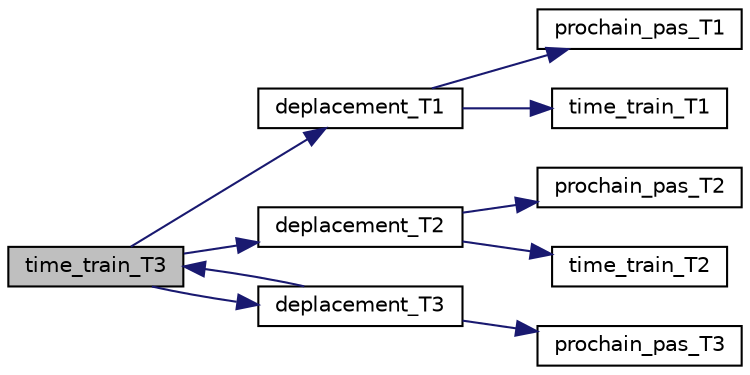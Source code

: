 digraph "time_train_T3"
{
  edge [fontname="Helvetica",fontsize="10",labelfontname="Helvetica",labelfontsize="10"];
  node [fontname="Helvetica",fontsize="10",shape=record];
  rankdir="LR";
  Node1 [label="time_train_T3",height=0.2,width=0.4,color="black", fillcolor="grey75", style="filled", fontcolor="black"];
  Node1 -> Node2 [color="midnightblue",fontsize="10",style="solid",fontname="Helvetica"];
  Node2 [label="deplacement_T1",height=0.2,width=0.4,color="black", fillcolor="white", style="filled",URL="$thread_8h.html#a048e6ad5e3cd27b0c79476149f67980c"];
  Node2 -> Node3 [color="midnightblue",fontsize="10",style="solid",fontname="Helvetica"];
  Node3 [label="prochain_pas_T1",height=0.2,width=0.4,color="black", fillcolor="white", style="filled",URL="$thread_8h.html#aff6bc32e57d47216217ebbb7890bf4af"];
  Node2 -> Node4 [color="midnightblue",fontsize="10",style="solid",fontname="Helvetica"];
  Node4 [label="time_train_T1",height=0.2,width=0.4,color="black", fillcolor="white", style="filled",URL="$thread_8h.html#a97ecb557842d66a63215cdf696f6d993"];
  Node1 -> Node5 [color="midnightblue",fontsize="10",style="solid",fontname="Helvetica"];
  Node5 [label="deplacement_T2",height=0.2,width=0.4,color="black", fillcolor="white", style="filled",URL="$thread_8h.html#ad88c2d8f33c81d70265ea81dc11383d2"];
  Node5 -> Node6 [color="midnightblue",fontsize="10",style="solid",fontname="Helvetica"];
  Node6 [label="prochain_pas_T2",height=0.2,width=0.4,color="black", fillcolor="white", style="filled",URL="$thread_8h.html#a469e2bd2c231515df970dba87c13e16c"];
  Node5 -> Node7 [color="midnightblue",fontsize="10",style="solid",fontname="Helvetica"];
  Node7 [label="time_train_T2",height=0.2,width=0.4,color="black", fillcolor="white", style="filled",URL="$thread_8h.html#a4d2b882cc832c29fc37db431e3c5ff03"];
  Node1 -> Node8 [color="midnightblue",fontsize="10",style="solid",fontname="Helvetica"];
  Node8 [label="deplacement_T3",height=0.2,width=0.4,color="black", fillcolor="white", style="filled",URL="$thread_8h.html#a70930ab85f760e6326787315ced718f2"];
  Node8 -> Node9 [color="midnightblue",fontsize="10",style="solid",fontname="Helvetica"];
  Node9 [label="prochain_pas_T3",height=0.2,width=0.4,color="black", fillcolor="white", style="filled",URL="$thread_8h.html#a170e106aa147f3835461922f4bbe14e5"];
  Node8 -> Node1 [color="midnightblue",fontsize="10",style="solid",fontname="Helvetica"];
}
